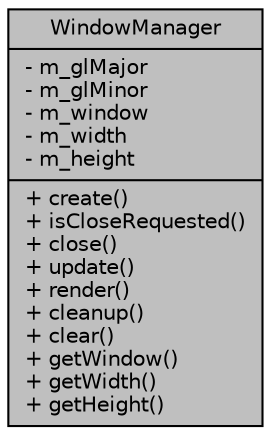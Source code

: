 digraph "WindowManager"
{
 // INTERACTIVE_SVG=YES
 // LATEX_PDF_SIZE
  edge [fontname="Helvetica",fontsize="10",labelfontname="Helvetica",labelfontsize="10"];
  node [fontname="Helvetica",fontsize="10",shape=record];
  Node1 [label="{WindowManager\n|- m_glMajor\l- m_glMinor\l- m_window\l- m_width\l- m_height\l|+ create()\l+ isCloseRequested()\l+ close()\l+ update()\l+ render()\l+ cleanup()\l+ clear()\l+ getWindow()\l+ getWidth()\l+ getHeight()\l}",height=0.2,width=0.4,color="black", fillcolor="grey75", style="filled", fontcolor="black",tooltip=" "];
}
